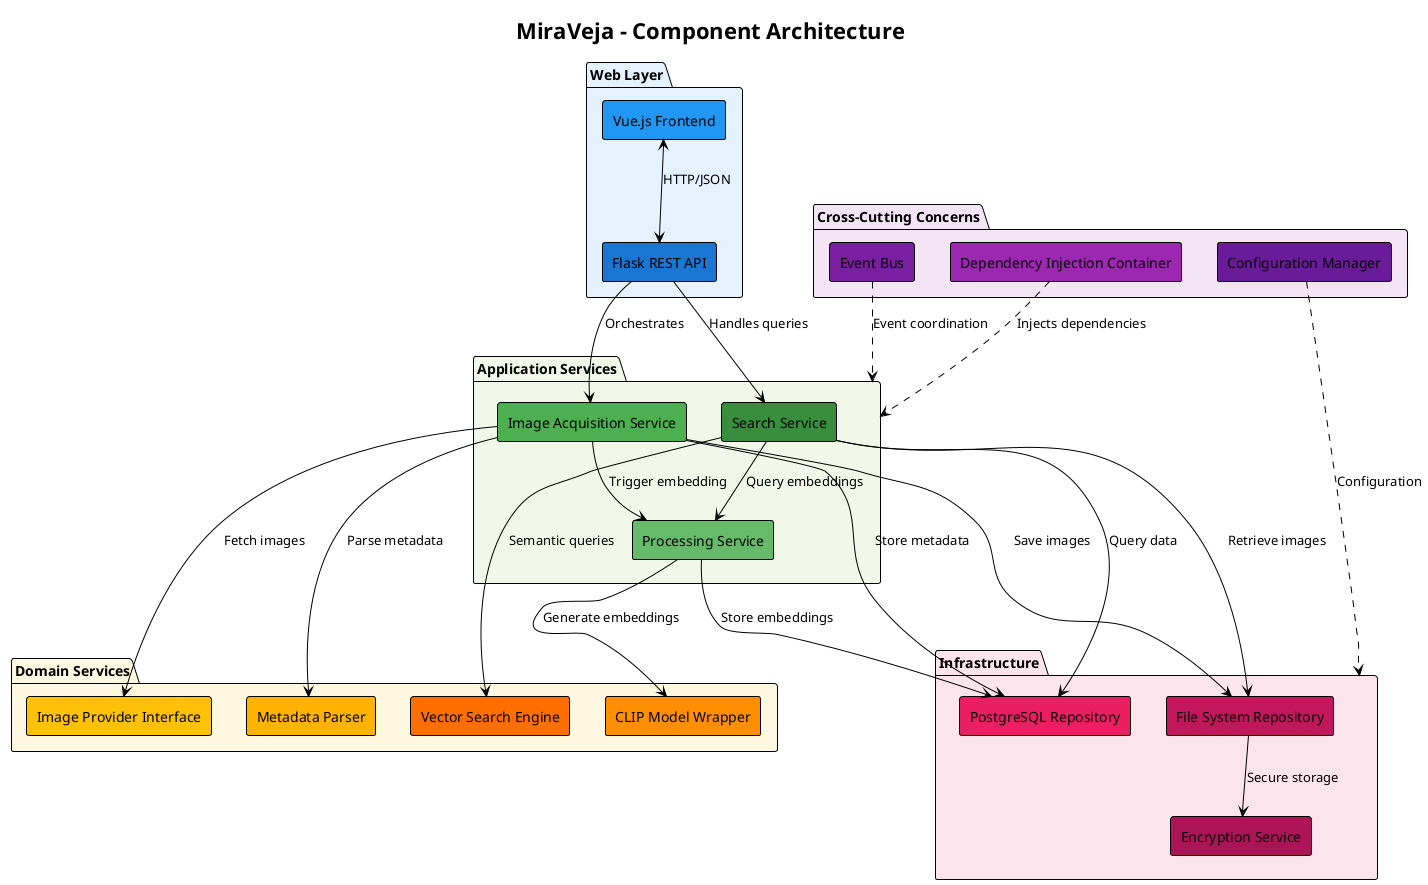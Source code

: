 @startuml "MiraVeja - Component Architecture"
!theme plain

title MiraVeja - Component Architecture

!define COMPONENT rectangle

package "Web Layer" as web #e3f2fd {
    COMPONENT "Vue.js Frontend" as frontend #2196f3
    COMPONENT "Flask REST API" as api #1976d2
    
    frontend <--> api : HTTP/JSON
}

package "Application Services" as app #f1f8e9 {
    COMPONENT "Image Acquisition Service" as acquisition #4caf50
    COMPONENT "Processing Service" as processing #66bb6a
    COMPONENT "Search Service" as search #388e3c
    
    acquisition --> processing : Trigger embedding
    search --> processing : Query embeddings
}

package "Domain Services" as domain #fff8e1 {
    COMPONENT "Image Provider Interface" as provider #ffc107
    COMPONENT "Metadata Parser" as parser #ffb300
    COMPONENT "CLIP Model Wrapper" as clip #ff8f00
    COMPONENT "Vector Search Engine" as vector_search #ff6f00
    
    acquisition --> provider : Fetch images
    acquisition --> parser : Parse metadata
    processing --> clip : Generate embeddings
    search --> vector_search : Semantic queries
}

package "Infrastructure" as infra #fce4ec {
    COMPONENT "PostgreSQL Repository" as pg_repo #e91e63
    COMPONENT "File System Repository" as fs_repo #c2185b
    COMPONENT "Encryption Service" as encryption #ad1457
    
    fs_repo --> encryption : Secure storage
}

package "Cross-Cutting Concerns" as cross #f3e5f5 {
    COMPONENT "Dependency Injection Container" as di #9c27b0
    COMPONENT "Event Bus" as events #7b1fa2
    COMPONENT "Configuration Manager" as config #6a1b9a
    
    di ..> app : Injects dependencies
    events ..> app : Event coordination
    config ..> infra : Configuration
}

' Service connections
api --> acquisition : Orchestrates
api --> search : Handles queries

acquisition --> pg_repo : Store metadata
acquisition --> fs_repo : Save images
processing --> pg_repo : Store embeddings

search --> pg_repo : Query data
search --> fs_repo : Retrieve images

@enduml

@enduml